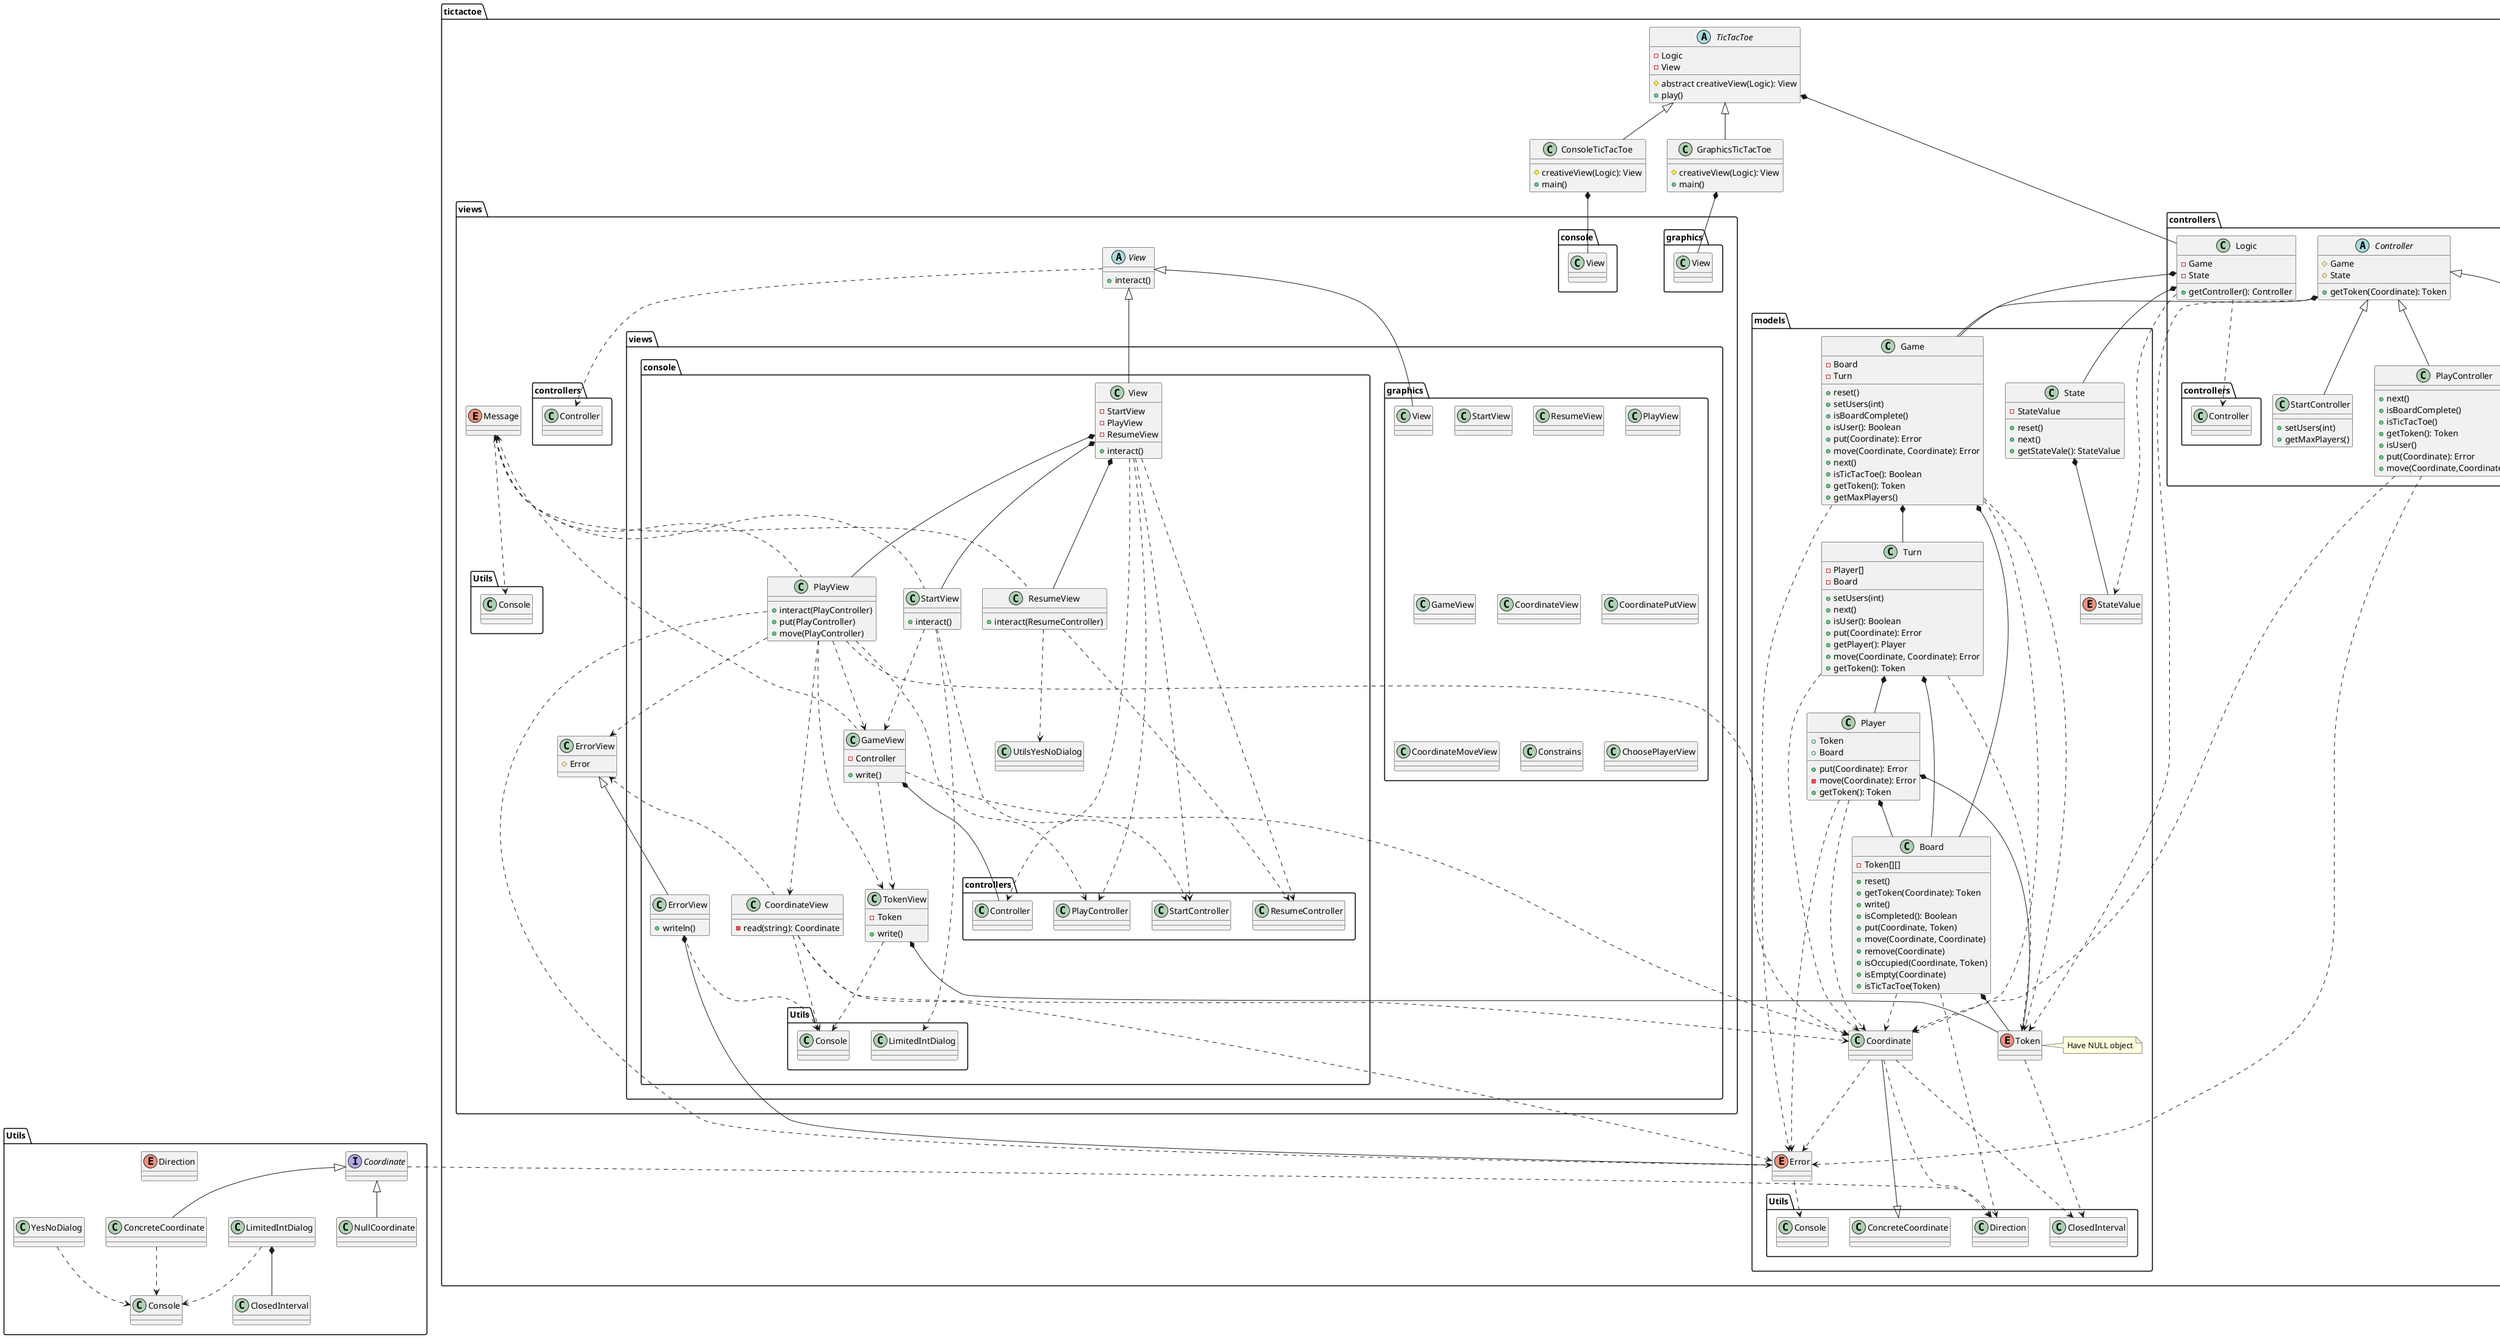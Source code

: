 @startuml DomainModel
' Split into 4 pages
page 2x2
skinparam pageMargin 10
skinparam pageExternalColor gray
skinparam pageBorderColor black

namespace tictactoe {

    abstract Class TicTacToe{
        - Logic
        - View
        # abstract creativeView(Logic): View
        + play()
    }
    TicTacToe *-- controllers.Logic

    Class ConsoleTicTacToe extends TicTacToe{
        # creativeView(Logic): View
        + main()
    }
    ConsoleTicTacToe *-- views.console.View

    Class GraphicsTicTacToe extends TicTacToe{
        # creativeView(Logic): View
        + main()
    }
    GraphicsTicTacToe *-- views.graphics.View

    
    namespace models{
        Class Game{
            - Board
            - Turn
            + reset()
            + setUsers(int)
            + isBoardComplete()
            + isUser(): Boolean
            + put(Coordinate): Error
            + move(Coordinate, Coordinate): Error
            + next()
            + isTicTacToe(): Boolean
            + getToken(): Token
            + getMaxPlayers()
        }
        Game *-- Board
        Game *-- Turn
        Game ..> Error
        Game ..> Coordinate
        Game ..> Token

        Class Board{
            - Token[][]
            + reset()
            + getToken(Coordinate): Token
            + write()
            + isCompleted(): Boolean
            + put(Coordinate, Token)
            + move(Coordinate, Coordinate)
            + remove(Coordinate)
            + isOccupied(Coordinate, Token)
            + isEmpty(Coordinate)
            + isTicTacToe(Token)
        }
        Board *-- Token
        Board ..> Coordinate
        Board ...> Utils.Direction

        Class Coordinate extends Utils.ConcreteCoordinate
        Coordinate ...> Utils.Direction
        Coordinate ...> Utils.ClosedInterval
        Coordinate ..> Error

        enum Error
        Error ...> Utils.Console

        Class Player{
            + Token
            + Board
            + put(Coordinate): Error
            - move(Coordinate): Error
            + getToken(): Token
        }
        Player *-- Token
        Player *-- Board
        Player ..> Coordinate
        Player ..> Error

        enum Token
        note right: Have NULL object
        Token ...> Utils.ClosedInterval

        Class Turn {
            - Player[]
            - Board
            + setUsers(int)
            + next()
            + isUser(): Boolean
            + put(Coordinate): Error
            + getPlayer(): Player
            + move(Coordinate, Coordinate): Error
            + getToken(): Token
        }
        Turn *-- Board
        Turn *-- Player
        Turn ..> Token
        Turn ..> Coordinate

        Class State{
            - StateValue
            + reset()
            + next()
            + getStateVale(): StateValue
        }
        State *-- StateValue
        enum StateValue
    }

    namespace views{
        abstract Class View{
            + interact()
        }
        View ..> controllers.Controller

        enum Message
        Message ..> Utils.Console
        Message <.. views.console.StartView
        Message <.. views.console.GameView
        Message <.. views.console.ResumeView
        Message <.. views.console.PlayView

        Class ErrorView{
            # Error
        }

        namespace views.console{
            Class View extends tictactoe.views.View{
                - StartView
                - PlayView
                - ResumeView
                + interact()
            }
            View *-- StartView
            View *-- PlayView
            View *-- ResumeView
            View ..> controllers.Controller
            View ..> controllers.StartController
            View ..> controllers.PlayController
            View ..> controllers.ResumeController
   
            Class StartView{
                + interact()
            }
            StartView ..> Utils.LimitedIntDialog
            StartView ..> GameView
            StartView ..> controllers.StartController

            Class PlayView{
                + interact(PlayController)
                + put(PlayController)
                + move(PlayController)
            }
            PlayView ..> tictactoe.models.Error
            PlayView ..> tictactoe.models.Coordinate
            PlayView ..> TokenView
            PlayView ..> ErrorView
            PlayView ..> GameView
            PlayView ..> CoordinateView
            PlayView ..> controllers.PlayController

            Class ResumeView{
                + interact(ResumeController)
            }
            ResumeView ..> UtilsYesNoDialog
            ResumeView ..> controllers.ResumeController
            
            Class CoordinateView{
                - read(string): Coordinate
            }
            CoordinateView ..> tictactoe.models.Coordinate
            CoordinateView ..> tictactoe.models.Error
            CoordinateView ..> Utils.Console
            CoordinateView ..> ErrorView

            Class TokenView{
                    - Token
                    + write()
            }
            TokenView *-- tictactoe.models.Token
            TokenView ..> Utils.Console

            Class ErrorView extends tictactoe.views.ErrorView{
                    + writeln()
            }
            ErrorView ..> Utils.Console
            ErrorView *-- tictactoe.models.Error 

            Class GameView{
                    - Controller
                    + write()
            }
            GameView *-- controllers.Controller
            GameView ..> tictactoe.models.Coordinate
            GameView ..> TokenView  
        }

        namespace views.graphics{
            Class View extends tictactoe.views.View
            Class StartView
            Class ResumeView
            Class PlayView
            Class GameView
            Class CoordinateView
            Class CoordinatePutView
            Class CoordinateMoveView
            Class Constrains
            Class ChoosePlayerView
        }

    }

    namespace controllers{
        abstract Class Controller{
            # Game
            # State
            + getToken(Coordinate): Token
        }
        Controller *-- tictactoe.models.Game
        Controller ..> tictactoe.models.Token

        Class Logic{
            - Game
            - State
            + getController(): Controller
        }
        Logic *-- tictactoe.models.Game
        Logic *-- tictactoe.models.State
        Logic ..> tictactoe.models.StateValue
        Logic ..> controllers.Controller

        Class StartController extends Controller{
            + setUsers(int)
            + getMaxPlayers()
        }
        Class PlayController extends Controller{
            + next()
            + isBoardComplete()
            + isTicTacToe()
            + getToken(): Token
            + isUser()
            + put(Coordinate): Error
            + move(Coordinate,Coordinate): Error
        }
        PlayController ..> tictactoe.models.Coordinate
        PlayController ..> tictactoe.models.Error
        Class ResumeController extends Controller{
            + resume()
        }
    }
        
}

namespace Utils {
    Class ClosedInterval
    Class ConcreteCoordinate extends Coordinate
    ConcreteCoordinate ..> Console
    Class Console 
    interface Coordinate 
    Coordinate ..> Direction
    enum Direction
    Class LimitedIntDialog
    LimitedIntDialog *-- ClosedInterval
    LimitedIntDialog ..> Console
    Class NullCoordinate extends Coordinate
    Class YesNoDialog
    YesNoDialog ..> Console
}
@enduml